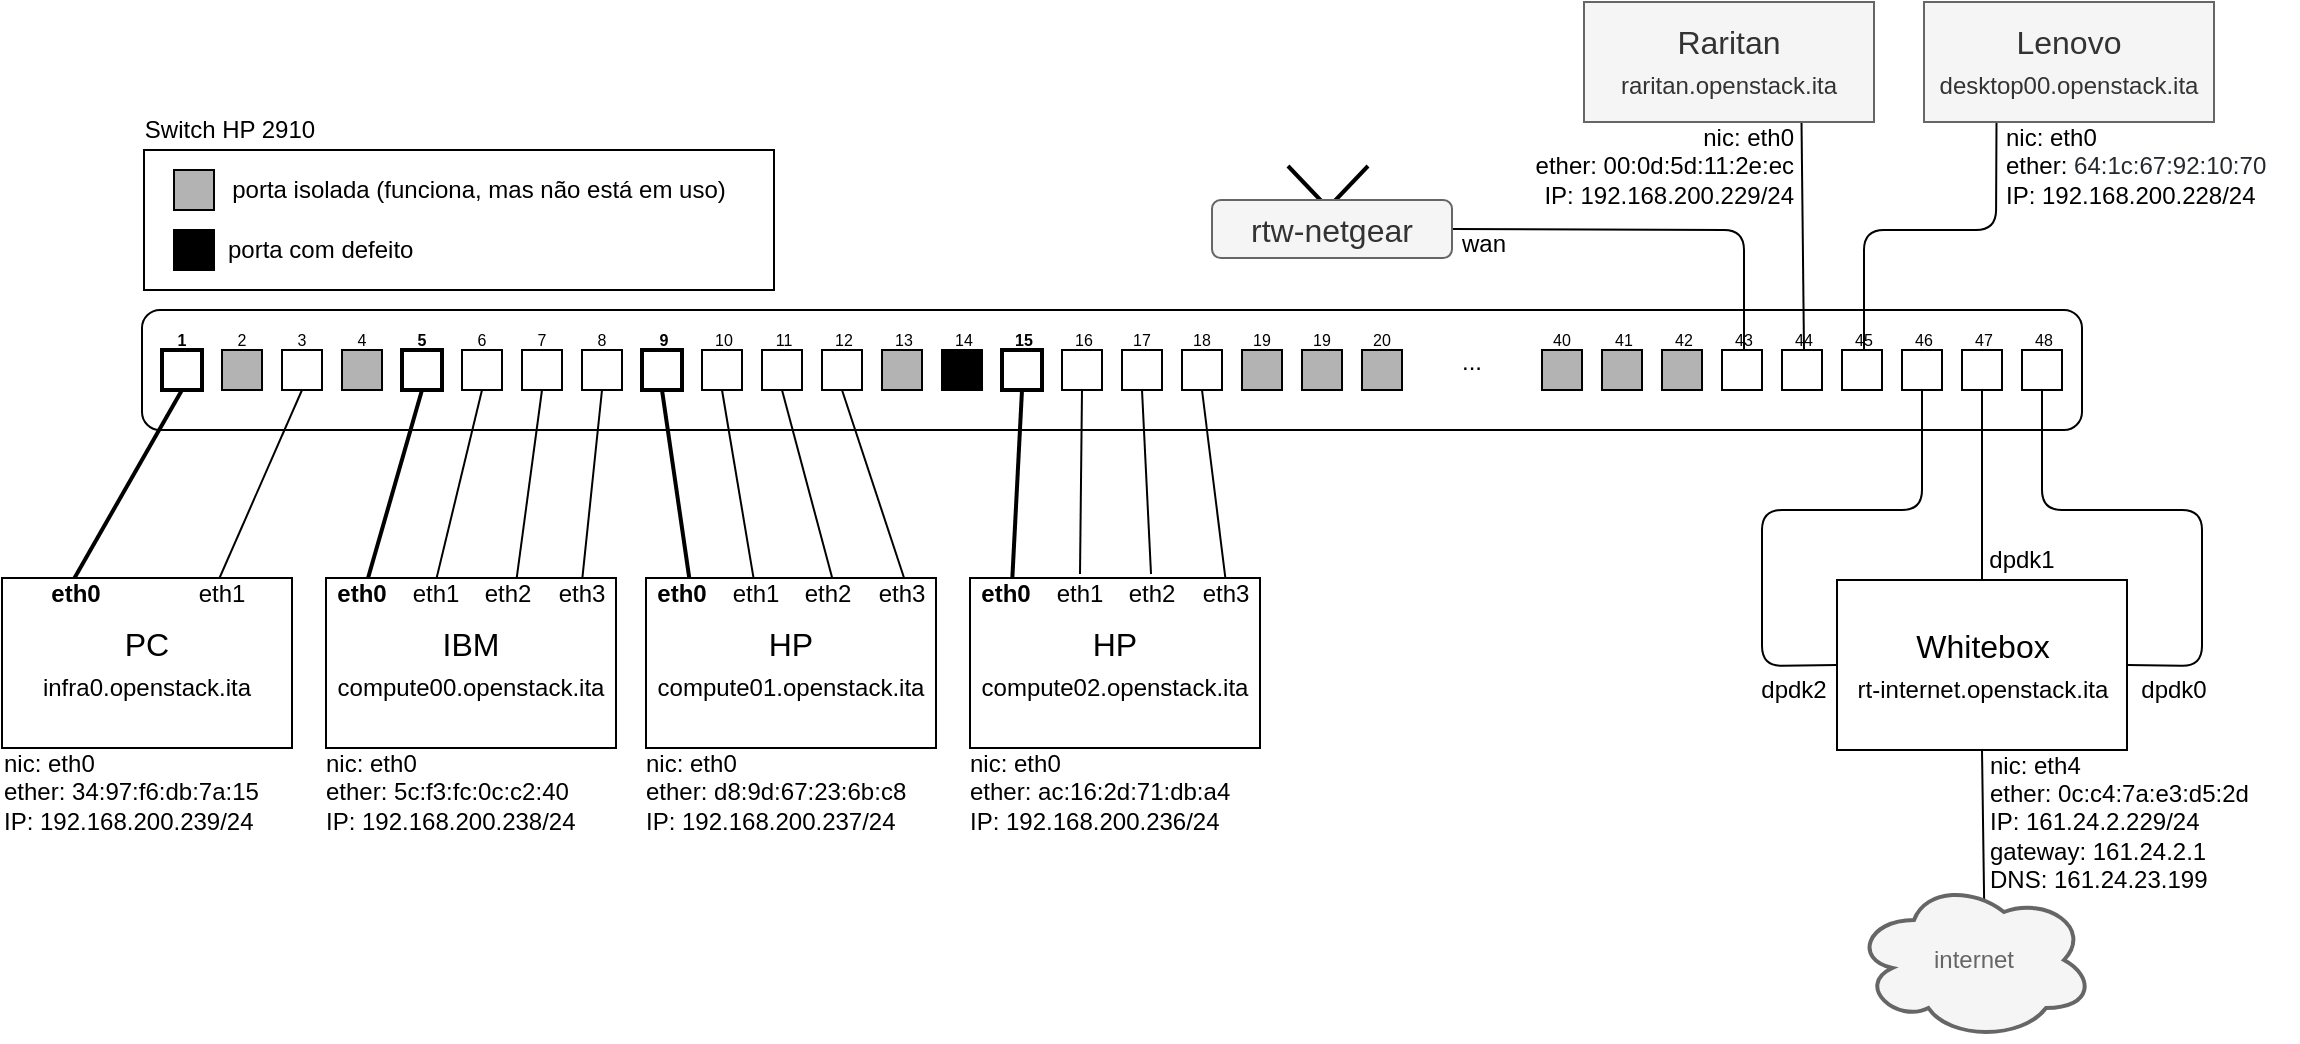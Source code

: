 <mxfile version="13.1.14" type="device"><diagram id="083HQYU7vdMpSeB9gn1J" name="Page-1"><mxGraphModel dx="2249" dy="752" grid="1" gridSize="10" guides="1" tooltips="1" connect="1" arrows="1" fold="1" page="1" pageScale="1" pageWidth="827" pageHeight="1169" math="0" shadow="0"><root><mxCell id="0"/><mxCell id="1" parent="0"/><mxCell id="au7S7A7RQOndNmO7BlyU-1" value="" style="rounded=1;whiteSpace=wrap;html=1;" vertex="1" parent="1"><mxGeometry x="60" y="300" width="970" height="60" as="geometry"/></mxCell><mxCell id="au7S7A7RQOndNmO7BlyU-122" value="" style="endArrow=none;html=1;fontSize=12;entryX=0.5;entryY=1;entryDx=0;entryDy=0;exitX=1;exitY=0.5;exitDx=0;exitDy=0;" edge="1" parent="1" source="au7S7A7RQOndNmO7BlyU-118" target="au7S7A7RQOndNmO7BlyU-60"><mxGeometry width="50" height="50" relative="1" as="geometry"><mxPoint x="380" y="480" as="sourcePoint"/><mxPoint x="430" y="430" as="targetPoint"/><Array as="points"><mxPoint x="861" y="260"/></Array></mxGeometry></mxCell><mxCell id="au7S7A7RQOndNmO7BlyU-124" value="" style="endArrow=none;html=1;fontSize=12;fontColor=#000000;entryX=0.5;entryY=1;entryDx=0;entryDy=0;exitX=0.75;exitY=1;exitDx=0;exitDy=0;" edge="1" parent="1" source="au7S7A7RQOndNmO7BlyU-123" target="au7S7A7RQOndNmO7BlyU-61"><mxGeometry width="50" height="50" relative="1" as="geometry"><mxPoint x="380" y="480" as="sourcePoint"/><mxPoint x="430" y="430" as="targetPoint"/></mxGeometry></mxCell><mxCell id="au7S7A7RQOndNmO7BlyU-128" value="" style="endArrow=none;html=1;fontSize=12;fontColor=#000000;entryX=0.5;entryY=1;entryDx=0;entryDy=0;exitX=0.25;exitY=1;exitDx=0;exitDy=0;" edge="1" parent="1" source="au7S7A7RQOndNmO7BlyU-126" target="au7S7A7RQOndNmO7BlyU-62"><mxGeometry width="50" height="50" relative="1" as="geometry"><mxPoint x="898.75" y="162" as="sourcePoint"/><mxPoint x="901" y="330" as="targetPoint"/><Array as="points"><mxPoint x="987" y="260"/><mxPoint x="921" y="260"/></Array></mxGeometry></mxCell><mxCell id="au7S7A7RQOndNmO7BlyU-2" value="" style="rounded=0;whiteSpace=wrap;html=1;strokeWidth=2;" vertex="1" parent="1"><mxGeometry x="70" y="320" width="20" height="20" as="geometry"/></mxCell><mxCell id="au7S7A7RQOndNmO7BlyU-3" value="" style="rounded=0;whiteSpace=wrap;html=1;fillColor=#B3B3B3;" vertex="1" parent="1"><mxGeometry x="100" y="320" width="20" height="20" as="geometry"/></mxCell><mxCell id="au7S7A7RQOndNmO7BlyU-4" value="" style="rounded=0;whiteSpace=wrap;html=1;" vertex="1" parent="1"><mxGeometry x="130" y="320" width="20" height="20" as="geometry"/></mxCell><mxCell id="au7S7A7RQOndNmO7BlyU-5" value="" style="rounded=0;whiteSpace=wrap;html=1;fillColor=#B3B3B3;" vertex="1" parent="1"><mxGeometry x="160" y="320" width="20" height="20" as="geometry"/></mxCell><mxCell id="au7S7A7RQOndNmO7BlyU-6" value="" style="rounded=0;whiteSpace=wrap;html=1;strokeWidth=2;" vertex="1" parent="1"><mxGeometry x="190" y="320" width="20" height="20" as="geometry"/></mxCell><mxCell id="au7S7A7RQOndNmO7BlyU-7" value="" style="rounded=0;whiteSpace=wrap;html=1;" vertex="1" parent="1"><mxGeometry x="220" y="320" width="20" height="20" as="geometry"/></mxCell><mxCell id="au7S7A7RQOndNmO7BlyU-8" value="" style="rounded=0;whiteSpace=wrap;html=1;" vertex="1" parent="1"><mxGeometry x="250" y="320" width="20" height="20" as="geometry"/></mxCell><mxCell id="au7S7A7RQOndNmO7BlyU-9" value="" style="rounded=0;whiteSpace=wrap;html=1;" vertex="1" parent="1"><mxGeometry x="280" y="320" width="20" height="20" as="geometry"/></mxCell><mxCell id="au7S7A7RQOndNmO7BlyU-10" value="" style="rounded=0;whiteSpace=wrap;html=1;strokeWidth=2;" vertex="1" parent="1"><mxGeometry x="310" y="320" width="20" height="20" as="geometry"/></mxCell><mxCell id="au7S7A7RQOndNmO7BlyU-11" value="" style="rounded=0;whiteSpace=wrap;html=1;" vertex="1" parent="1"><mxGeometry x="340" y="320" width="20" height="20" as="geometry"/></mxCell><mxCell id="au7S7A7RQOndNmO7BlyU-12" value="" style="rounded=0;whiteSpace=wrap;html=1;" vertex="1" parent="1"><mxGeometry x="370" y="320" width="20" height="20" as="geometry"/></mxCell><mxCell id="au7S7A7RQOndNmO7BlyU-13" value="" style="rounded=0;whiteSpace=wrap;html=1;" vertex="1" parent="1"><mxGeometry x="400" y="320" width="20" height="20" as="geometry"/></mxCell><mxCell id="au7S7A7RQOndNmO7BlyU-14" value="" style="rounded=0;whiteSpace=wrap;html=1;fillColor=#B3B3B3;" vertex="1" parent="1"><mxGeometry x="430" y="320" width="20" height="20" as="geometry"/></mxCell><mxCell id="au7S7A7RQOndNmO7BlyU-15" value="" style="rounded=0;whiteSpace=wrap;html=1;fillColor=#000000;" vertex="1" parent="1"><mxGeometry x="460" y="320" width="20" height="20" as="geometry"/></mxCell><mxCell id="au7S7A7RQOndNmO7BlyU-16" value="" style="rounded=0;whiteSpace=wrap;html=1;strokeWidth=2;" vertex="1" parent="1"><mxGeometry x="490" y="320" width="20" height="20" as="geometry"/></mxCell><mxCell id="au7S7A7RQOndNmO7BlyU-17" value="" style="rounded=0;whiteSpace=wrap;html=1;" vertex="1" parent="1"><mxGeometry x="520" y="320" width="20" height="20" as="geometry"/></mxCell><mxCell id="au7S7A7RQOndNmO7BlyU-18" value="" style="rounded=0;whiteSpace=wrap;html=1;" vertex="1" parent="1"><mxGeometry x="550" y="320" width="20" height="20" as="geometry"/></mxCell><mxCell id="au7S7A7RQOndNmO7BlyU-19" value="" style="rounded=0;whiteSpace=wrap;html=1;" vertex="1" parent="1"><mxGeometry x="580" y="320" width="20" height="20" as="geometry"/></mxCell><mxCell id="au7S7A7RQOndNmO7BlyU-20" value="" style="rounded=0;whiteSpace=wrap;html=1;fillColor=#B3B3B3;" vertex="1" parent="1"><mxGeometry x="610" y="320" width="20" height="20" as="geometry"/></mxCell><mxCell id="au7S7A7RQOndNmO7BlyU-21" value="" style="rounded=0;whiteSpace=wrap;html=1;fillColor=#B3B3B3;" vertex="1" parent="1"><mxGeometry x="640" y="320" width="20" height="20" as="geometry"/></mxCell><mxCell id="au7S7A7RQOndNmO7BlyU-22" value="" style="rounded=0;whiteSpace=wrap;html=1;fillColor=#B3B3B3;" vertex="1" parent="1"><mxGeometry x="670" y="320" width="20" height="20" as="geometry"/></mxCell><mxCell id="au7S7A7RQOndNmO7BlyU-25" value="" style="rounded=0;whiteSpace=wrap;html=1;fillColor=#B3B3B3;" vertex="1" parent="1"><mxGeometry x="760" y="320" width="20" height="20" as="geometry"/></mxCell><mxCell id="au7S7A7RQOndNmO7BlyU-26" value="" style="rounded=0;whiteSpace=wrap;html=1;fillColor=#B3B3B3;" vertex="1" parent="1"><mxGeometry x="790" y="320" width="20" height="20" as="geometry"/></mxCell><mxCell id="au7S7A7RQOndNmO7BlyU-27" value="" style="rounded=0;whiteSpace=wrap;html=1;fillColor=#B3B3B3;" vertex="1" parent="1"><mxGeometry x="820" y="320" width="20" height="20" as="geometry"/></mxCell><mxCell id="au7S7A7RQOndNmO7BlyU-28" value="" style="rounded=0;whiteSpace=wrap;html=1;fillColor=none;" vertex="1" parent="1"><mxGeometry x="850" y="320" width="20" height="20" as="geometry"/></mxCell><mxCell id="au7S7A7RQOndNmO7BlyU-29" value="" style="rounded=0;whiteSpace=wrap;html=1;" vertex="1" parent="1"><mxGeometry x="880" y="320" width="20" height="20" as="geometry"/></mxCell><mxCell id="au7S7A7RQOndNmO7BlyU-30" value="" style="rounded=0;whiteSpace=wrap;html=1;" vertex="1" parent="1"><mxGeometry x="910" y="320" width="20" height="20" as="geometry"/></mxCell><mxCell id="au7S7A7RQOndNmO7BlyU-31" value="" style="rounded=0;whiteSpace=wrap;html=1;" vertex="1" parent="1"><mxGeometry x="940" y="320" width="20" height="20" as="geometry"/></mxCell><mxCell id="au7S7A7RQOndNmO7BlyU-32" value="" style="rounded=0;whiteSpace=wrap;html=1;" vertex="1" parent="1"><mxGeometry x="970" y="320" width="20" height="20" as="geometry"/></mxCell><mxCell id="au7S7A7RQOndNmO7BlyU-33" value="" style="rounded=0;whiteSpace=wrap;html=1;" vertex="1" parent="1"><mxGeometry x="1000" y="320" width="20" height="20" as="geometry"/></mxCell><mxCell id="au7S7A7RQOndNmO7BlyU-34" value="1" style="text;html=1;strokeColor=none;fillColor=none;align=center;verticalAlign=middle;whiteSpace=wrap;rounded=0;fontSize=8;fontStyle=1" vertex="1" parent="1"><mxGeometry x="75" y="310" width="10" height="10" as="geometry"/></mxCell><mxCell id="au7S7A7RQOndNmO7BlyU-35" value="2" style="text;html=1;strokeColor=none;fillColor=none;align=center;verticalAlign=middle;whiteSpace=wrap;rounded=0;fontSize=8;" vertex="1" parent="1"><mxGeometry x="105" y="310" width="10" height="10" as="geometry"/></mxCell><mxCell id="au7S7A7RQOndNmO7BlyU-36" value="3" style="text;html=1;strokeColor=none;fillColor=none;align=center;verticalAlign=middle;whiteSpace=wrap;rounded=0;fontSize=8;" vertex="1" parent="1"><mxGeometry x="135" y="310" width="10" height="10" as="geometry"/></mxCell><mxCell id="au7S7A7RQOndNmO7BlyU-37" value="4" style="text;html=1;strokeColor=none;fillColor=none;align=center;verticalAlign=middle;whiteSpace=wrap;rounded=0;fontSize=8;" vertex="1" parent="1"><mxGeometry x="165" y="310" width="10" height="10" as="geometry"/></mxCell><mxCell id="au7S7A7RQOndNmO7BlyU-38" value="5" style="text;html=1;strokeColor=none;fillColor=none;align=center;verticalAlign=middle;whiteSpace=wrap;rounded=0;fontSize=8;fontStyle=1" vertex="1" parent="1"><mxGeometry x="195" y="310" width="10" height="10" as="geometry"/></mxCell><mxCell id="au7S7A7RQOndNmO7BlyU-39" value="6" style="text;html=1;strokeColor=none;fillColor=none;align=center;verticalAlign=middle;whiteSpace=wrap;rounded=0;fontSize=8;" vertex="1" parent="1"><mxGeometry x="225" y="310" width="10" height="10" as="geometry"/></mxCell><mxCell id="au7S7A7RQOndNmO7BlyU-40" value="7" style="text;html=1;strokeColor=none;fillColor=none;align=center;verticalAlign=middle;whiteSpace=wrap;rounded=0;fontSize=8;" vertex="1" parent="1"><mxGeometry x="255" y="310" width="10" height="10" as="geometry"/></mxCell><mxCell id="au7S7A7RQOndNmO7BlyU-41" value="8" style="text;html=1;strokeColor=none;fillColor=none;align=center;verticalAlign=middle;whiteSpace=wrap;rounded=0;fontSize=8;" vertex="1" parent="1"><mxGeometry x="285" y="310" width="10" height="10" as="geometry"/></mxCell><mxCell id="au7S7A7RQOndNmO7BlyU-42" value="9" style="text;html=1;strokeColor=none;fillColor=none;align=center;verticalAlign=middle;whiteSpace=wrap;rounded=0;fontSize=8;fontStyle=1" vertex="1" parent="1"><mxGeometry x="316" y="310" width="10" height="10" as="geometry"/></mxCell><mxCell id="au7S7A7RQOndNmO7BlyU-43" value="10" style="text;html=1;strokeColor=none;fillColor=none;align=center;verticalAlign=middle;whiteSpace=wrap;rounded=0;fontSize=8;" vertex="1" parent="1"><mxGeometry x="346" y="310" width="10" height="10" as="geometry"/></mxCell><mxCell id="au7S7A7RQOndNmO7BlyU-44" value="11" style="text;html=1;strokeColor=none;fillColor=none;align=center;verticalAlign=middle;whiteSpace=wrap;rounded=0;fontSize=8;" vertex="1" parent="1"><mxGeometry x="376" y="310" width="10" height="10" as="geometry"/></mxCell><mxCell id="au7S7A7RQOndNmO7BlyU-45" value="12" style="text;html=1;strokeColor=none;fillColor=none;align=center;verticalAlign=middle;whiteSpace=wrap;rounded=0;fontSize=8;" vertex="1" parent="1"><mxGeometry x="406" y="310" width="10" height="10" as="geometry"/></mxCell><mxCell id="au7S7A7RQOndNmO7BlyU-46" value="13" style="text;html=1;strokeColor=none;fillColor=none;align=center;verticalAlign=middle;whiteSpace=wrap;rounded=0;fontSize=8;" vertex="1" parent="1"><mxGeometry x="436" y="310" width="10" height="10" as="geometry"/></mxCell><mxCell id="au7S7A7RQOndNmO7BlyU-47" value="14" style="text;html=1;strokeColor=none;fillColor=none;align=center;verticalAlign=middle;whiteSpace=wrap;rounded=0;fontSize=8;" vertex="1" parent="1"><mxGeometry x="466" y="310" width="10" height="10" as="geometry"/></mxCell><mxCell id="au7S7A7RQOndNmO7BlyU-48" value="15" style="text;html=1;strokeColor=none;fillColor=none;align=center;verticalAlign=middle;whiteSpace=wrap;rounded=0;fontSize=8;fontStyle=1" vertex="1" parent="1"><mxGeometry x="496" y="310" width="10" height="10" as="geometry"/></mxCell><mxCell id="au7S7A7RQOndNmO7BlyU-49" value="16" style="text;html=1;strokeColor=none;fillColor=none;align=center;verticalAlign=middle;whiteSpace=wrap;rounded=0;fontSize=8;" vertex="1" parent="1"><mxGeometry x="526" y="310" width="10" height="10" as="geometry"/></mxCell><mxCell id="au7S7A7RQOndNmO7BlyU-50" value="17" style="text;html=1;strokeColor=none;fillColor=none;align=center;verticalAlign=middle;whiteSpace=wrap;rounded=0;fontSize=8;" vertex="1" parent="1"><mxGeometry x="555" y="310" width="10" height="10" as="geometry"/></mxCell><mxCell id="au7S7A7RQOndNmO7BlyU-51" value="18" style="text;html=1;strokeColor=none;fillColor=none;align=center;verticalAlign=middle;whiteSpace=wrap;rounded=0;fontSize=8;" vertex="1" parent="1"><mxGeometry x="585" y="310" width="10" height="10" as="geometry"/></mxCell><mxCell id="au7S7A7RQOndNmO7BlyU-52" value="19" style="text;html=1;strokeColor=none;fillColor=none;align=center;verticalAlign=middle;whiteSpace=wrap;rounded=0;fontSize=8;" vertex="1" parent="1"><mxGeometry x="615" y="310" width="10" height="10" as="geometry"/></mxCell><mxCell id="au7S7A7RQOndNmO7BlyU-53" value="19" style="text;html=1;strokeColor=none;fillColor=none;align=center;verticalAlign=middle;whiteSpace=wrap;rounded=0;fontSize=8;" vertex="1" parent="1"><mxGeometry x="645" y="310" width="10" height="10" as="geometry"/></mxCell><mxCell id="au7S7A7RQOndNmO7BlyU-54" value="20" style="text;html=1;strokeColor=none;fillColor=none;align=center;verticalAlign=middle;whiteSpace=wrap;rounded=0;fontSize=8;" vertex="1" parent="1"><mxGeometry x="675" y="310" width="10" height="10" as="geometry"/></mxCell><mxCell id="au7S7A7RQOndNmO7BlyU-57" value="40" style="text;html=1;strokeColor=none;fillColor=none;align=center;verticalAlign=middle;whiteSpace=wrap;rounded=0;fontSize=8;" vertex="1" parent="1"><mxGeometry x="765" y="310" width="10" height="10" as="geometry"/></mxCell><mxCell id="au7S7A7RQOndNmO7BlyU-58" value="41" style="text;html=1;strokeColor=none;fillColor=none;align=center;verticalAlign=middle;whiteSpace=wrap;rounded=0;fontSize=8;" vertex="1" parent="1"><mxGeometry x="796" y="310" width="10" height="10" as="geometry"/></mxCell><mxCell id="au7S7A7RQOndNmO7BlyU-59" value="42" style="text;html=1;strokeColor=none;fillColor=none;align=center;verticalAlign=middle;whiteSpace=wrap;rounded=0;fontSize=8;" vertex="1" parent="1"><mxGeometry x="826" y="310" width="10" height="10" as="geometry"/></mxCell><mxCell id="au7S7A7RQOndNmO7BlyU-60" value="43" style="text;html=1;strokeColor=none;fillColor=none;align=center;verticalAlign=middle;whiteSpace=wrap;rounded=0;fontSize=8;" vertex="1" parent="1"><mxGeometry x="856" y="310" width="10" height="10" as="geometry"/></mxCell><mxCell id="au7S7A7RQOndNmO7BlyU-61" value="44" style="text;html=1;strokeColor=none;fillColor=none;align=center;verticalAlign=middle;whiteSpace=wrap;rounded=0;fontSize=8;" vertex="1" parent="1"><mxGeometry x="886" y="310" width="10" height="10" as="geometry"/></mxCell><mxCell id="au7S7A7RQOndNmO7BlyU-62" value="45" style="text;html=1;strokeColor=none;fillColor=none;align=center;verticalAlign=middle;whiteSpace=wrap;rounded=0;fontSize=8;" vertex="1" parent="1"><mxGeometry x="916" y="310" width="10" height="10" as="geometry"/></mxCell><mxCell id="au7S7A7RQOndNmO7BlyU-63" value="46" style="text;html=1;strokeColor=none;fillColor=none;align=center;verticalAlign=middle;whiteSpace=wrap;rounded=0;fontSize=8;" vertex="1" parent="1"><mxGeometry x="946" y="310" width="10" height="10" as="geometry"/></mxCell><mxCell id="au7S7A7RQOndNmO7BlyU-64" value="47" style="text;html=1;strokeColor=none;fillColor=none;align=center;verticalAlign=middle;whiteSpace=wrap;rounded=0;fontSize=8;" vertex="1" parent="1"><mxGeometry x="976" y="310" width="10" height="10" as="geometry"/></mxCell><mxCell id="au7S7A7RQOndNmO7BlyU-65" value="48" style="text;html=1;strokeColor=none;fillColor=none;align=center;verticalAlign=middle;whiteSpace=wrap;rounded=0;fontSize=8;" vertex="1" parent="1"><mxGeometry x="1006" y="310" width="10" height="10" as="geometry"/></mxCell><mxCell id="au7S7A7RQOndNmO7BlyU-66" value="..." style="text;html=1;strokeColor=none;fillColor=none;align=center;verticalAlign=middle;whiteSpace=wrap;rounded=0;fontSize=12;" vertex="1" parent="1"><mxGeometry x="720" y="321" width="10" height="10" as="geometry"/></mxCell><mxCell id="au7S7A7RQOndNmO7BlyU-72" value="" style="endArrow=none;html=1;fontSize=12;exitX=0.25;exitY=0;exitDx=0;exitDy=0;entryX=0.5;entryY=1;entryDx=0;entryDy=0;strokeWidth=2;" edge="1" parent="1" source="au7S7A7RQOndNmO7BlyU-68" target="au7S7A7RQOndNmO7BlyU-2"><mxGeometry width="50" height="50" relative="1" as="geometry"><mxPoint x="-100" y="470" as="sourcePoint"/><mxPoint x="72" y="420" as="targetPoint"/></mxGeometry></mxCell><mxCell id="au7S7A7RQOndNmO7BlyU-73" value="" style="endArrow=none;html=1;fontSize=12;entryX=0.5;entryY=1;entryDx=0;entryDy=0;exitX=0.75;exitY=0;exitDx=0;exitDy=0;" edge="1" parent="1" source="au7S7A7RQOndNmO7BlyU-68" target="au7S7A7RQOndNmO7BlyU-4"><mxGeometry width="50" height="50" relative="1" as="geometry"><mxPoint x="390" y="440" as="sourcePoint"/><mxPoint x="440" y="390" as="targetPoint"/></mxGeometry></mxCell><mxCell id="au7S7A7RQOndNmO7BlyU-75" value="" style="endArrow=none;html=1;fontSize=12;entryX=0.5;entryY=1;entryDx=0;entryDy=0;exitX=0.145;exitY=0;exitDx=0;exitDy=0;exitPerimeter=0;strokeWidth=2;" edge="1" parent="1" source="au7S7A7RQOndNmO7BlyU-70" target="au7S7A7RQOndNmO7BlyU-6"><mxGeometry width="50" height="50" relative="1" as="geometry"><mxPoint x="390" y="440" as="sourcePoint"/><mxPoint x="440" y="390" as="targetPoint"/></mxGeometry></mxCell><mxCell id="au7S7A7RQOndNmO7BlyU-76" value="" style="endArrow=none;html=1;fontSize=12;entryX=0.5;entryY=1;entryDx=0;entryDy=0;exitX=0.379;exitY=0.017;exitDx=0;exitDy=0;exitPerimeter=0;" edge="1" parent="1" source="au7S7A7RQOndNmO7BlyU-70" target="au7S7A7RQOndNmO7BlyU-7"><mxGeometry width="50" height="50" relative="1" as="geometry"><mxPoint x="390" y="440" as="sourcePoint"/><mxPoint x="440" y="390" as="targetPoint"/></mxGeometry></mxCell><mxCell id="au7S7A7RQOndNmO7BlyU-77" value="" style="endArrow=none;html=1;fontSize=12;entryX=0.5;entryY=1;entryDx=0;entryDy=0;exitX=0.655;exitY=0.033;exitDx=0;exitDy=0;exitPerimeter=0;" edge="1" parent="1" source="au7S7A7RQOndNmO7BlyU-70" target="au7S7A7RQOndNmO7BlyU-8"><mxGeometry width="50" height="50" relative="1" as="geometry"><mxPoint x="390" y="440" as="sourcePoint"/><mxPoint x="440" y="390" as="targetPoint"/></mxGeometry></mxCell><mxCell id="au7S7A7RQOndNmO7BlyU-78" value="" style="endArrow=none;html=1;fontSize=12;entryX=0.5;entryY=1;entryDx=0;entryDy=0;exitX=0.883;exitY=0.017;exitDx=0;exitDy=0;exitPerimeter=0;" edge="1" parent="1" source="au7S7A7RQOndNmO7BlyU-70" target="au7S7A7RQOndNmO7BlyU-9"><mxGeometry width="50" height="50" relative="1" as="geometry"><mxPoint x="390" y="440" as="sourcePoint"/><mxPoint x="440" y="390" as="targetPoint"/></mxGeometry></mxCell><mxCell id="au7S7A7RQOndNmO7BlyU-79" value="" style="endArrow=none;html=1;fontSize=12;entryX=0.5;entryY=1;entryDx=0;entryDy=0;exitX=0.152;exitY=0.033;exitDx=0;exitDy=0;exitPerimeter=0;strokeWidth=2;" edge="1" parent="1" source="au7S7A7RQOndNmO7BlyU-69" target="au7S7A7RQOndNmO7BlyU-10"><mxGeometry width="50" height="50" relative="1" as="geometry"><mxPoint x="490" y="470" as="sourcePoint"/><mxPoint x="440" y="390" as="targetPoint"/></mxGeometry></mxCell><mxCell id="au7S7A7RQOndNmO7BlyU-80" value="" style="endArrow=none;html=1;fontSize=12;entryX=0.5;entryY=1;entryDx=0;entryDy=0;exitX=0.379;exitY=0.083;exitDx=0;exitDy=0;exitPerimeter=0;" edge="1" parent="1" source="au7S7A7RQOndNmO7BlyU-69" target="au7S7A7RQOndNmO7BlyU-11"><mxGeometry width="50" height="50" relative="1" as="geometry"><mxPoint x="430" y="460" as="sourcePoint"/><mxPoint x="440" y="390" as="targetPoint"/></mxGeometry></mxCell><mxCell id="au7S7A7RQOndNmO7BlyU-81" value="" style="endArrow=none;html=1;fontSize=12;entryX=0.5;entryY=1;entryDx=0;entryDy=0;exitX=0.655;exitY=0.083;exitDx=0;exitDy=0;exitPerimeter=0;" edge="1" parent="1" source="au7S7A7RQOndNmO7BlyU-69" target="au7S7A7RQOndNmO7BlyU-12"><mxGeometry width="50" height="50" relative="1" as="geometry"><mxPoint x="390" y="440" as="sourcePoint"/><mxPoint x="440" y="390" as="targetPoint"/></mxGeometry></mxCell><mxCell id="au7S7A7RQOndNmO7BlyU-82" value="" style="endArrow=none;html=1;fontSize=12;entryX=0.5;entryY=1;entryDx=0;entryDy=0;exitX=0.89;exitY=0;exitDx=0;exitDy=0;exitPerimeter=0;" edge="1" parent="1" source="au7S7A7RQOndNmO7BlyU-69" target="au7S7A7RQOndNmO7BlyU-13"><mxGeometry width="50" height="50" relative="1" as="geometry"><mxPoint x="390" y="440" as="sourcePoint"/><mxPoint x="440" y="390" as="targetPoint"/></mxGeometry></mxCell><mxCell id="au7S7A7RQOndNmO7BlyU-83" value="" style="endArrow=none;html=1;fontSize=12;entryX=0.5;entryY=1;entryDx=0;entryDy=0;exitX=0.145;exitY=0.033;exitDx=0;exitDy=0;exitPerimeter=0;strokeWidth=2;" edge="1" parent="1" source="au7S7A7RQOndNmO7BlyU-71" target="au7S7A7RQOndNmO7BlyU-16"><mxGeometry width="50" height="50" relative="1" as="geometry"><mxPoint x="390" y="440" as="sourcePoint"/><mxPoint x="440" y="390" as="targetPoint"/></mxGeometry></mxCell><mxCell id="au7S7A7RQOndNmO7BlyU-84" value="" style="endArrow=none;html=1;fontSize=12;entryX=0.5;entryY=1;entryDx=0;entryDy=0;exitX=0.5;exitY=0;exitDx=0;exitDy=0;" edge="1" parent="1" source="au7S7A7RQOndNmO7BlyU-141" target="au7S7A7RQOndNmO7BlyU-17"><mxGeometry width="50" height="50" relative="1" as="geometry"><mxPoint x="630" y="442" as="sourcePoint"/><mxPoint x="440" y="390" as="targetPoint"/></mxGeometry></mxCell><mxCell id="au7S7A7RQOndNmO7BlyU-85" value="" style="endArrow=none;html=1;fontSize=12;entryX=0.5;entryY=1;entryDx=0;entryDy=0;" edge="1" parent="1" source="au7S7A7RQOndNmO7BlyU-143" target="au7S7A7RQOndNmO7BlyU-18"><mxGeometry width="50" height="50" relative="1" as="geometry"><mxPoint x="630" y="410" as="sourcePoint"/><mxPoint x="440" y="390" as="targetPoint"/></mxGeometry></mxCell><mxCell id="au7S7A7RQOndNmO7BlyU-86" value="" style="endArrow=none;html=1;fontSize=12;entryX=0.5;entryY=1;entryDx=0;entryDy=0;exitX=0.883;exitY=0.033;exitDx=0;exitDy=0;exitPerimeter=0;" edge="1" parent="1" source="au7S7A7RQOndNmO7BlyU-71" target="au7S7A7RQOndNmO7BlyU-19"><mxGeometry width="50" height="50" relative="1" as="geometry"><mxPoint x="710" y="510" as="sourcePoint"/><mxPoint x="440" y="390" as="targetPoint"/></mxGeometry></mxCell><mxCell id="au7S7A7RQOndNmO7BlyU-68" value="PC&lt;br style=&quot;font-size: 16px&quot;&gt;&lt;font style=&quot;font-size: 12px&quot;&gt;infra0.openstack.ita&lt;/font&gt;" style="rounded=0;whiteSpace=wrap;html=1;fontSize=16;" vertex="1" parent="1"><mxGeometry x="-10" y="434" width="145" height="85" as="geometry"/></mxCell><mxCell id="au7S7A7RQOndNmO7BlyU-69" value="HP&lt;br style=&quot;font-size: 16px&quot;&gt;&lt;font style=&quot;font-size: 12px&quot;&gt;compute01.openstack.ita&lt;/font&gt;" style="rounded=0;whiteSpace=wrap;html=1;fontSize=16;" vertex="1" parent="1"><mxGeometry x="312" y="434" width="145" height="85" as="geometry"/></mxCell><mxCell id="au7S7A7RQOndNmO7BlyU-70" value="IBM&lt;br style=&quot;font-size: 16px&quot;&gt;&lt;font style=&quot;font-size: 12px&quot;&gt;compute00.openstack.ita&lt;/font&gt;" style="rounded=0;whiteSpace=wrap;html=1;fontSize=16;" vertex="1" parent="1"><mxGeometry x="152" y="434" width="145" height="85" as="geometry"/></mxCell><mxCell id="au7S7A7RQOndNmO7BlyU-71" value="HP&lt;br style=&quot;font-size: 16px&quot;&gt;&lt;font style=&quot;font-size: 12px&quot;&gt;compute02.openstack.ita&lt;/font&gt;" style="rounded=0;whiteSpace=wrap;html=1;fontSize=16;" vertex="1" parent="1"><mxGeometry x="474" y="434" width="145" height="85" as="geometry"/></mxCell><mxCell id="au7S7A7RQOndNmO7BlyU-87" value="" style="rounded=0;whiteSpace=wrap;html=1;fillColor=#B3B3B3;" vertex="1" parent="1"><mxGeometry x="76" y="230" width="20" height="20" as="geometry"/></mxCell><mxCell id="au7S7A7RQOndNmO7BlyU-88" value="" style="rounded=0;whiteSpace=wrap;html=1;fillColor=#000000;" vertex="1" parent="1"><mxGeometry x="76" y="260" width="20" height="20" as="geometry"/></mxCell><mxCell id="au7S7A7RQOndNmO7BlyU-91" value="porta isolada (funciona, mas não está em uso)" style="text;html=1;strokeColor=none;fillColor=none;align=center;verticalAlign=middle;whiteSpace=wrap;rounded=0;fontSize=12;" vertex="1" parent="1"><mxGeometry x="101" y="230" width="255" height="20" as="geometry"/></mxCell><mxCell id="au7S7A7RQOndNmO7BlyU-92" value="porta com defeito" style="text;html=1;strokeColor=none;fillColor=none;align=left;verticalAlign=middle;whiteSpace=wrap;rounded=0;fontSize=12;" vertex="1" parent="1"><mxGeometry x="101" y="260" width="255" height="20" as="geometry"/></mxCell><mxCell id="au7S7A7RQOndNmO7BlyU-93" value="" style="rounded=0;whiteSpace=wrap;html=1;fillColor=none;fontSize=12;" vertex="1" parent="1"><mxGeometry x="61" y="220" width="315" height="70" as="geometry"/></mxCell><mxCell id="au7S7A7RQOndNmO7BlyU-94" value="Switch HP 2910" style="text;html=1;strokeColor=none;fillColor=none;align=center;verticalAlign=middle;whiteSpace=wrap;rounded=0;fontSize=12;" vertex="1" parent="1"><mxGeometry x="49" y="200" width="110" height="20" as="geometry"/></mxCell><mxCell id="au7S7A7RQOndNmO7BlyU-116" value="" style="endArrow=none;html=1;strokeColor=#000000;strokeWidth=2;fontSize=16;fontColor=#CC0000;" edge="1" parent="1"><mxGeometry width="50" height="50" relative="1" as="geometry"><mxPoint x="653" y="249" as="sourcePoint"/><mxPoint x="673" y="228" as="targetPoint"/></mxGeometry></mxCell><mxCell id="au7S7A7RQOndNmO7BlyU-117" value="" style="endArrow=none;html=1;strokeColor=#000000;strokeWidth=2;fontSize=16;fontColor=#CC0000;" edge="1" parent="1"><mxGeometry width="50" height="50" relative="1" as="geometry"><mxPoint x="653" y="249" as="sourcePoint"/><mxPoint x="633" y="228" as="targetPoint"/></mxGeometry></mxCell><mxCell id="au7S7A7RQOndNmO7BlyU-118" value="" style="rounded=1;whiteSpace=wrap;html=1;fillColor=#F5F5F5;fontSize=16;align=right;strokeColor=#666666;" vertex="1" parent="1"><mxGeometry x="595" y="245" width="120" height="29" as="geometry"/></mxCell><mxCell id="au7S7A7RQOndNmO7BlyU-119" value="rtw-netgear" style="text;html=1;strokeColor=none;fillColor=none;align=center;verticalAlign=middle;whiteSpace=wrap;rounded=0;fontSize=16;fontColor=#333333;" vertex="1" parent="1"><mxGeometry x="612" y="249.5" width="86" height="20" as="geometry"/></mxCell><mxCell id="au7S7A7RQOndNmO7BlyU-120" value="wan" style="text;html=1;strokeColor=none;fillColor=none;align=center;verticalAlign=middle;whiteSpace=wrap;rounded=0;" vertex="1" parent="1"><mxGeometry x="701" y="257" width="60" height="20" as="geometry"/></mxCell><mxCell id="au7S7A7RQOndNmO7BlyU-123" value="Raritan&lt;br&gt;&lt;font style=&quot;font-size: 12px&quot;&gt;raritan.openstack.ita&lt;/font&gt;" style="rounded=0;whiteSpace=wrap;html=1;fillColor=#f5f5f5;strokeColor=#666666;fontColor=#333333;fontSize=16;" vertex="1" parent="1"><mxGeometry x="781" y="146" width="145" height="60" as="geometry"/></mxCell><mxCell id="au7S7A7RQOndNmO7BlyU-125" value="nic: eth0&lt;br&gt;ether:&amp;nbsp;&lt;span style=&quot;background-color: rgb(255, 255, 255);&quot;&gt;00:0d:5d:11:2e:ec&lt;/span&gt;&lt;br&gt;IP: 192.168.200.229/24" style="text;html=1;strokeColor=none;fillColor=none;align=right;verticalAlign=middle;whiteSpace=wrap;rounded=0;fontColor=#000000;" vertex="1" parent="1"><mxGeometry x="760" y="197" width="128" height="61" as="geometry"/></mxCell><mxCell id="au7S7A7RQOndNmO7BlyU-126" value="&lt;font&gt;Lenovo&lt;br&gt;&lt;/font&gt;&lt;font style=&quot;font-size: 12px&quot;&gt;desktop00.openstack.ita&lt;/font&gt;" style="rounded=0;whiteSpace=wrap;html=1;fillColor=#f5f5f5;strokeColor=#666666;fontColor=#333333;fontSize=16;" vertex="1" parent="1"><mxGeometry x="951" y="146" width="145" height="60" as="geometry"/></mxCell><mxCell id="au7S7A7RQOndNmO7BlyU-127" value="nic: eth0&lt;br&gt;ether:&amp;nbsp;&lt;span style=&quot;color: rgb(36 , 41 , 46) ; font-family: , &amp;#34;consolas&amp;#34; , &amp;#34;liberation mono&amp;#34; , &amp;#34;menlo&amp;#34; , monospace ; background-color: rgb(255 , 255 , 255)&quot;&gt;64:1c:67:92:10:70&lt;/span&gt;&lt;br&gt;IP: 192.168.200.228/24" style="text;html=1;strokeColor=none;fillColor=none;align=left;verticalAlign=middle;whiteSpace=wrap;rounded=0;fontColor=#000000;" vertex="1" parent="1"><mxGeometry x="990" y="197" width="128" height="61" as="geometry"/></mxCell><mxCell id="au7S7A7RQOndNmO7BlyU-129" value="eth1" style="text;html=1;strokeColor=none;fillColor=none;align=center;verticalAlign=middle;whiteSpace=wrap;rounded=0;fontSize=12;fontColor=#000000;" vertex="1" parent="1"><mxGeometry x="80" y="432" width="40" height="20" as="geometry"/></mxCell><mxCell id="au7S7A7RQOndNmO7BlyU-132" value="eth0" style="text;html=1;strokeColor=none;fillColor=none;align=center;verticalAlign=middle;whiteSpace=wrap;rounded=0;fontSize=12;fontColor=#000000;fontStyle=1" vertex="1" parent="1"><mxGeometry x="7" y="432" width="40" height="20" as="geometry"/></mxCell><mxCell id="au7S7A7RQOndNmO7BlyU-133" value="eth1" style="text;html=1;strokeColor=none;fillColor=none;align=center;verticalAlign=middle;whiteSpace=wrap;rounded=0;fontSize=12;fontColor=#000000;" vertex="1" parent="1"><mxGeometry x="187" y="432" width="40" height="20" as="geometry"/></mxCell><mxCell id="au7S7A7RQOndNmO7BlyU-134" value="eth0" style="text;html=1;strokeColor=none;fillColor=none;align=center;verticalAlign=middle;whiteSpace=wrap;rounded=0;fontSize=12;fontColor=#000000;fontStyle=1" vertex="1" parent="1"><mxGeometry x="150" y="432" width="40" height="20" as="geometry"/></mxCell><mxCell id="au7S7A7RQOndNmO7BlyU-135" value="eth2" style="text;html=1;strokeColor=none;fillColor=none;align=center;verticalAlign=middle;whiteSpace=wrap;rounded=0;fontSize=12;fontColor=#000000;" vertex="1" parent="1"><mxGeometry x="223" y="432" width="40" height="20" as="geometry"/></mxCell><mxCell id="au7S7A7RQOndNmO7BlyU-136" value="eth3" style="text;html=1;strokeColor=none;fillColor=none;align=center;verticalAlign=middle;whiteSpace=wrap;rounded=0;fontSize=12;fontColor=#000000;" vertex="1" parent="1"><mxGeometry x="260" y="432" width="40" height="20" as="geometry"/></mxCell><mxCell id="au7S7A7RQOndNmO7BlyU-137" value="eth1" style="text;html=1;strokeColor=none;fillColor=none;align=center;verticalAlign=middle;whiteSpace=wrap;rounded=0;fontSize=12;fontColor=#000000;" vertex="1" parent="1"><mxGeometry x="347" y="432" width="40" height="20" as="geometry"/></mxCell><mxCell id="au7S7A7RQOndNmO7BlyU-138" value="eth0" style="text;html=1;strokeColor=none;fillColor=none;align=center;verticalAlign=middle;whiteSpace=wrap;rounded=0;fontSize=12;fontColor=#000000;fontStyle=1" vertex="1" parent="1"><mxGeometry x="310" y="432" width="40" height="20" as="geometry"/></mxCell><mxCell id="au7S7A7RQOndNmO7BlyU-139" value="eth2" style="text;html=1;strokeColor=none;fillColor=none;align=center;verticalAlign=middle;whiteSpace=wrap;rounded=0;fontSize=12;fontColor=#000000;" vertex="1" parent="1"><mxGeometry x="383" y="432" width="40" height="20" as="geometry"/></mxCell><mxCell id="au7S7A7RQOndNmO7BlyU-140" value="eth3" style="text;html=1;strokeColor=none;fillColor=none;align=center;verticalAlign=middle;whiteSpace=wrap;rounded=0;fontSize=12;fontColor=#000000;" vertex="1" parent="1"><mxGeometry x="420" y="432" width="40" height="20" as="geometry"/></mxCell><mxCell id="au7S7A7RQOndNmO7BlyU-141" value="eth1" style="text;html=1;strokeColor=none;fillColor=none;align=center;verticalAlign=middle;whiteSpace=wrap;rounded=0;fontSize=12;fontColor=#000000;" vertex="1" parent="1"><mxGeometry x="509" y="432" width="40" height="20" as="geometry"/></mxCell><mxCell id="au7S7A7RQOndNmO7BlyU-142" value="eth0" style="text;html=1;strokeColor=none;fillColor=none;align=center;verticalAlign=middle;whiteSpace=wrap;rounded=0;fontSize=12;fontColor=#000000;fontStyle=1" vertex="1" parent="1"><mxGeometry x="472" y="432" width="40" height="20" as="geometry"/></mxCell><mxCell id="au7S7A7RQOndNmO7BlyU-143" value="eth2" style="text;html=1;strokeColor=none;fillColor=none;align=center;verticalAlign=middle;whiteSpace=wrap;rounded=0;fontSize=12;fontColor=#000000;" vertex="1" parent="1"><mxGeometry x="545" y="432" width="40" height="20" as="geometry"/></mxCell><mxCell id="au7S7A7RQOndNmO7BlyU-144" value="eth3" style="text;html=1;strokeColor=none;fillColor=none;align=center;verticalAlign=middle;whiteSpace=wrap;rounded=0;fontSize=12;fontColor=#000000;" vertex="1" parent="1"><mxGeometry x="582" y="432" width="40" height="20" as="geometry"/></mxCell><mxCell id="au7S7A7RQOndNmO7BlyU-147" value="Whitebox&lt;br style=&quot;font-size: 16px&quot;&gt;&lt;font style=&quot;font-size: 12px&quot;&gt;rt-internet.openstack.ita&lt;/font&gt;" style="rounded=0;whiteSpace=wrap;html=1;fontSize=16;" vertex="1" parent="1"><mxGeometry x="907.5" y="435" width="145" height="85" as="geometry"/></mxCell><mxCell id="au7S7A7RQOndNmO7BlyU-149" value="" style="endArrow=none;html=1;fontSize=12;entryX=0.5;entryY=1;entryDx=0;entryDy=0;exitX=0;exitY=0.5;exitDx=0;exitDy=0;" edge="1" parent="1" source="au7S7A7RQOndNmO7BlyU-147" target="au7S7A7RQOndNmO7BlyU-31"><mxGeometry width="50" height="50" relative="1" as="geometry"><mxPoint x="916.005" y="632.805" as="sourcePoint"/><mxPoint x="802.97" y="536" as="targetPoint"/><Array as="points"><mxPoint x="870" y="478"/><mxPoint x="870" y="400"/><mxPoint x="950" y="400"/></Array></mxGeometry></mxCell><mxCell id="au7S7A7RQOndNmO7BlyU-150" value="" style="endArrow=none;html=1;fontSize=12;entryX=0.5;entryY=1;entryDx=0;entryDy=0;exitX=0.5;exitY=0;exitDx=0;exitDy=0;" edge="1" parent="1" source="au7S7A7RQOndNmO7BlyU-147" target="au7S7A7RQOndNmO7BlyU-32"><mxGeometry width="50" height="50" relative="1" as="geometry"><mxPoint x="953.75" y="445" as="sourcePoint"/><mxPoint x="960" y="350" as="targetPoint"/></mxGeometry></mxCell><mxCell id="au7S7A7RQOndNmO7BlyU-151" value="" style="endArrow=none;html=1;fontSize=12;entryX=0.5;entryY=1;entryDx=0;entryDy=0;exitX=1;exitY=0.5;exitDx=0;exitDy=0;" edge="1" parent="1" source="au7S7A7RQOndNmO7BlyU-147" target="au7S7A7RQOndNmO7BlyU-33"><mxGeometry width="50" height="50" relative="1" as="geometry"><mxPoint x="963.75" y="455" as="sourcePoint"/><mxPoint x="970" y="360" as="targetPoint"/><Array as="points"><mxPoint x="1090" y="478"/><mxPoint x="1090" y="400"/><mxPoint x="1010" y="400"/></Array></mxGeometry></mxCell><mxCell id="au7S7A7RQOndNmO7BlyU-152" value="dpdk0" style="text;html=1;strokeColor=none;fillColor=none;align=center;verticalAlign=middle;whiteSpace=wrap;rounded=0;" vertex="1" parent="1"><mxGeometry x="1056" y="480" width="40" height="20" as="geometry"/></mxCell><mxCell id="au7S7A7RQOndNmO7BlyU-154" value="dpdk1" style="text;html=1;strokeColor=none;fillColor=none;align=center;verticalAlign=middle;whiteSpace=wrap;rounded=0;" vertex="1" parent="1"><mxGeometry x="980" y="415" width="40" height="20" as="geometry"/></mxCell><mxCell id="au7S7A7RQOndNmO7BlyU-155" value="dpdk2" style="text;html=1;strokeColor=none;fillColor=none;align=center;verticalAlign=middle;whiteSpace=wrap;rounded=0;" vertex="1" parent="1"><mxGeometry x="866" y="480" width="40" height="20" as="geometry"/></mxCell><mxCell id="au7S7A7RQOndNmO7BlyU-158" value="" style="endArrow=none;html=1;fontSize=12;entryX=0.5;entryY=1;entryDx=0;entryDy=0;exitX=0.55;exitY=0.95;exitDx=0;exitDy=0;exitPerimeter=0;" edge="1" parent="1" source="au7S7A7RQOndNmO7BlyU-156" target="au7S7A7RQOndNmO7BlyU-147"><mxGeometry width="50" height="50" relative="1" as="geometry"><mxPoint x="849" y="655" as="sourcePoint"/><mxPoint x="849" y="560" as="targetPoint"/></mxGeometry></mxCell><mxCell id="au7S7A7RQOndNmO7BlyU-156" value="internet" style="ellipse;shape=cloud;whiteSpace=wrap;html=1;strokeColor=#666666;strokeWidth=2;fillColor=#F5F5F5;fontSize=12;fontColor=#666666;align=center;" vertex="1" parent="1"><mxGeometry x="916" y="585" width="120" height="80" as="geometry"/></mxCell><mxCell id="au7S7A7RQOndNmO7BlyU-159" value="nic: eth4&lt;br&gt;ether: 0c:c4:7a:e3:d5:2d&lt;br&gt;IP: 161.24.2.229/24&lt;br&gt;gateway: 161.24.2.1&lt;br&gt;DNS: 161.24.23.199" style="text;html=1;strokeColor=none;fillColor=none;align=left;verticalAlign=middle;whiteSpace=wrap;rounded=0;" vertex="1" parent="1"><mxGeometry x="982" y="513" width="156" height="85" as="geometry"/></mxCell><mxCell id="au7S7A7RQOndNmO7BlyU-160" value="nic: eth0&lt;br&gt;ether:&amp;nbsp;&lt;span style=&quot;background-color: rgb(255, 255, 255);&quot;&gt;34:97:f6:db:7a:15&lt;/span&gt;&lt;br&gt;IP: 192.168.200.239/24" style="text;html=1;strokeColor=none;fillColor=none;align=left;verticalAlign=middle;whiteSpace=wrap;rounded=0;fontColor=#000000;" vertex="1" parent="1"><mxGeometry x="-11" y="510" width="128" height="61" as="geometry"/></mxCell><mxCell id="au7S7A7RQOndNmO7BlyU-161" value="nic: eth0&lt;br&gt;ether:&amp;nbsp;&lt;span style=&quot;background-color: rgb(255, 255, 255);&quot;&gt;5c:f3:fc:0c:c2:40&lt;/span&gt;&lt;br&gt;IP: 192.168.200.238/24" style="text;html=1;strokeColor=none;fillColor=none;align=left;verticalAlign=middle;whiteSpace=wrap;rounded=0;fontColor=#000000;" vertex="1" parent="1"><mxGeometry x="150" y="510" width="128" height="61" as="geometry"/></mxCell><mxCell id="au7S7A7RQOndNmO7BlyU-162" value="nic: eth0&lt;br&gt;ether:&amp;nbsp;&lt;span style=&quot;background-color: rgb(255, 255, 255);&quot;&gt;d8:9d:67:23:6b:c8&lt;/span&gt;&lt;br&gt;IP: 192.168.200.237/24" style="text;html=1;strokeColor=none;fillColor=none;align=left;verticalAlign=middle;whiteSpace=wrap;rounded=0;fontColor=#000000;" vertex="1" parent="1"><mxGeometry x="310" y="510" width="128" height="61" as="geometry"/></mxCell><mxCell id="au7S7A7RQOndNmO7BlyU-163" value="nic: eth0&lt;br&gt;ether:&amp;nbsp;&lt;span style=&quot;background-color: rgb(255, 255, 255);&quot;&gt;ac:16:2d:71:db:a4&lt;/span&gt;&lt;br&gt;IP: 192.168.200.236/24" style="text;html=1;strokeColor=none;fillColor=none;align=left;verticalAlign=middle;whiteSpace=wrap;rounded=0;fontColor=#000000;" vertex="1" parent="1"><mxGeometry x="472" y="510" width="128" height="61" as="geometry"/></mxCell></root></mxGraphModel></diagram></mxfile>